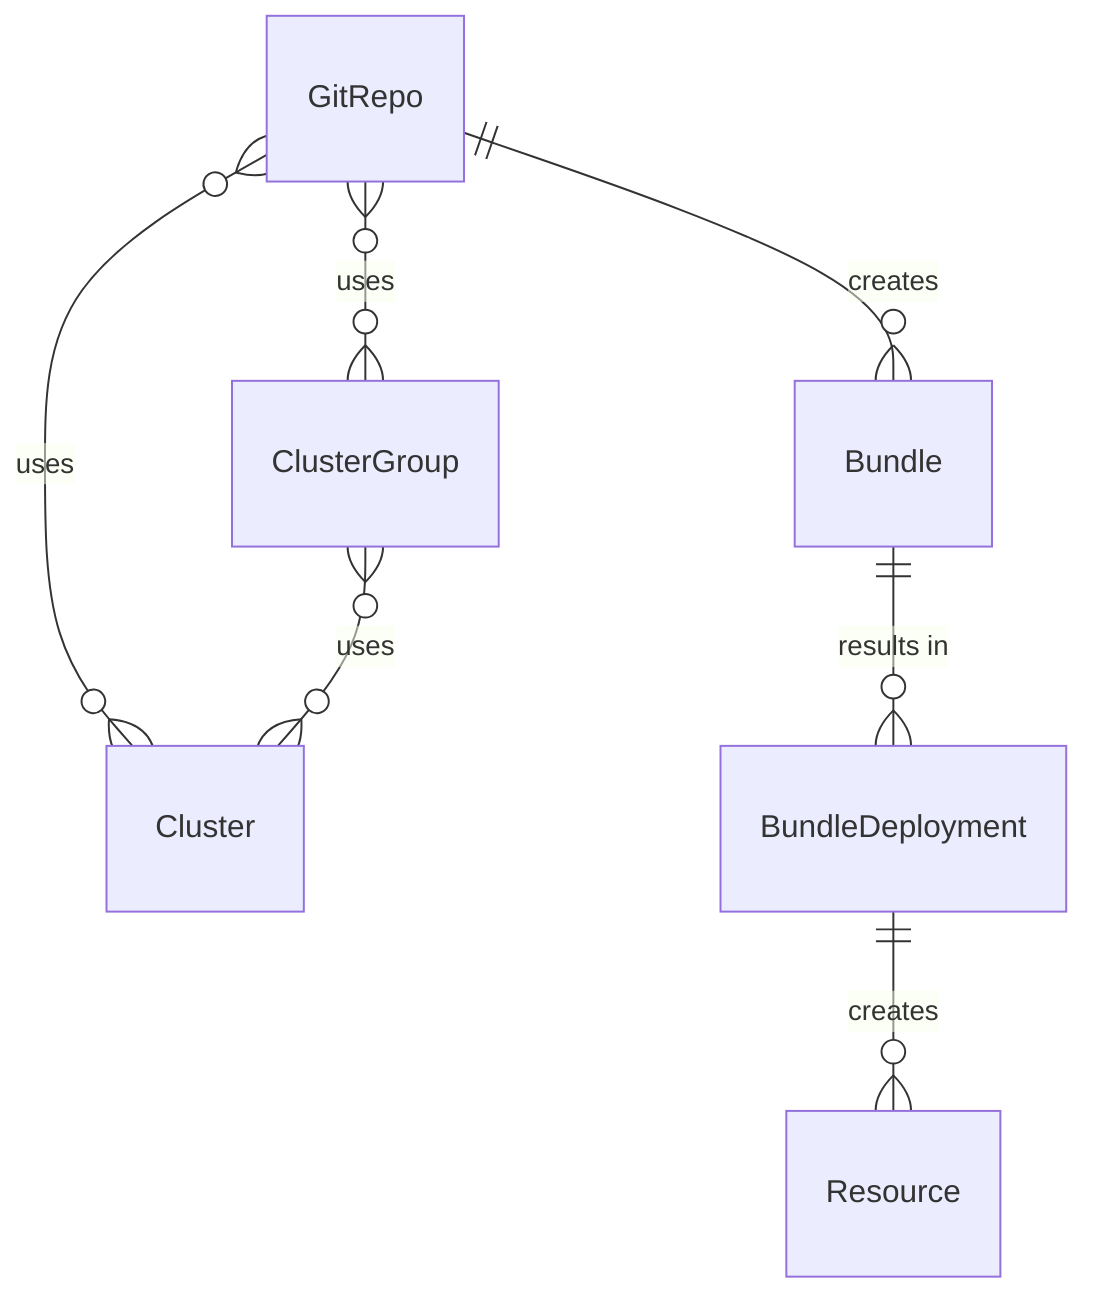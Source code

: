 erDiagram
    GitRepo }o--o{ Cluster : "uses"
    GitRepo }o--o{ ClusterGroup : "uses"
    GitRepo ||--o{ Bundle : "creates"
    ClusterGroup }o--o{ Cluster : "uses"
    Bundle ||--o{ BundleDeployment : "results in"
    BundleDeployment ||--o{ Resource : "creates"